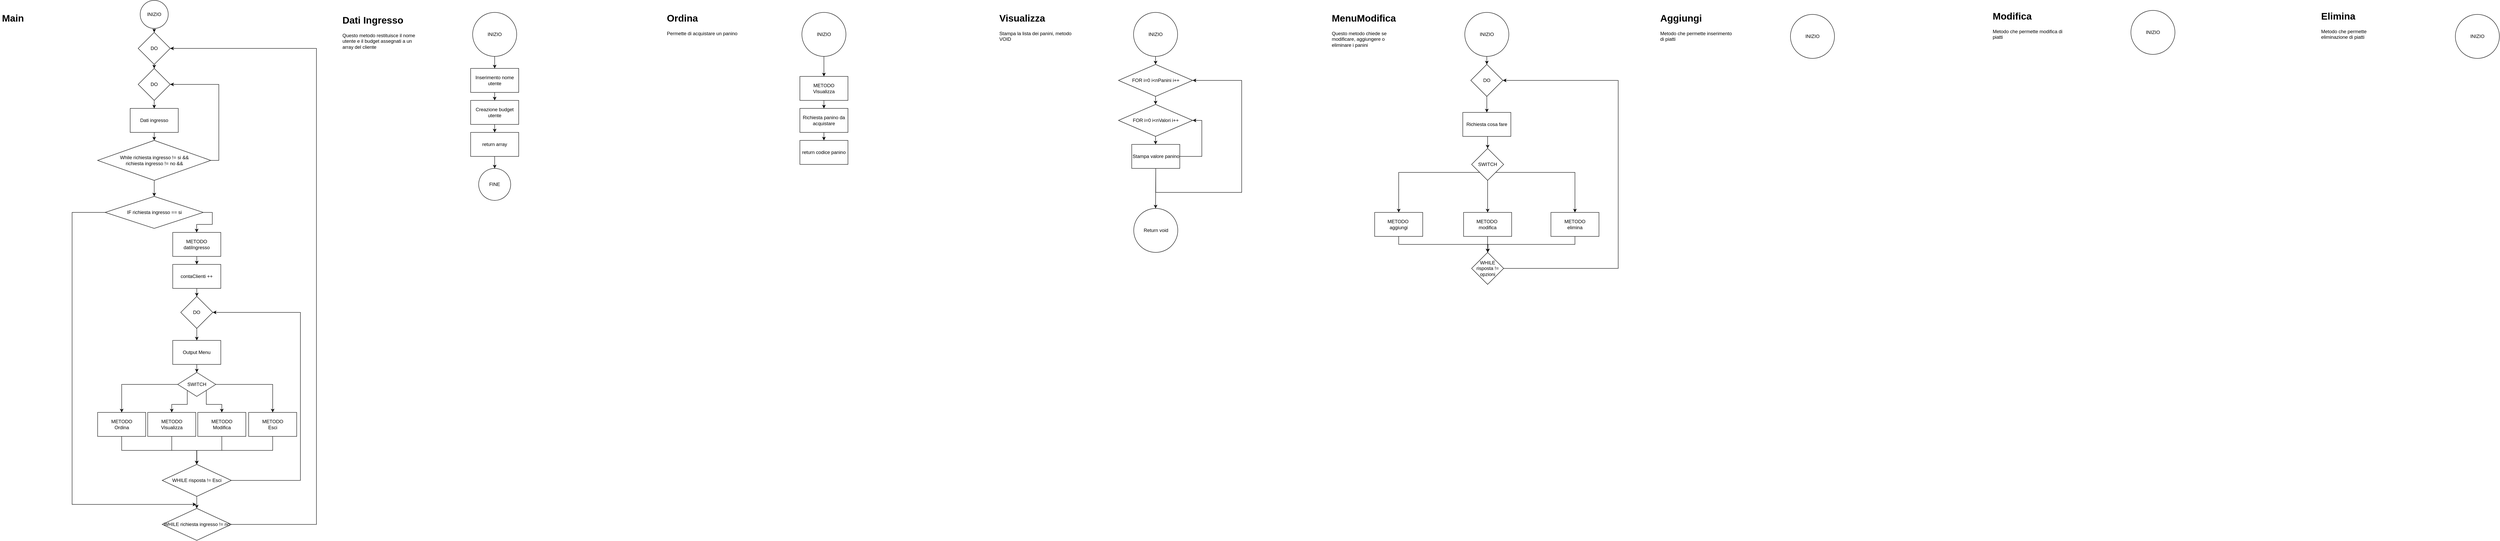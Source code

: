<mxfile version="20.8.22" type="github">
  <diagram name="Pagina-1" id="Z9nMC2QJXrqbn2bzxSSh">
    <mxGraphModel dx="1141" dy="1892" grid="1" gridSize="10" guides="1" tooltips="1" connect="1" arrows="1" fold="1" page="1" pageScale="1" pageWidth="827" pageHeight="1169" math="0" shadow="0">
      <root>
        <mxCell id="0" />
        <mxCell id="1" parent="0" />
        <mxCell id="PisBybdUnTNBp_6gU8Jg-70" value="" style="edgeStyle=orthogonalEdgeStyle;rounded=0;orthogonalLoop=1;jettySize=auto;html=1;" edge="1" parent="1" source="PisBybdUnTNBp_6gU8Jg-2" target="PisBybdUnTNBp_6gU8Jg-69">
          <mxGeometry relative="1" as="geometry" />
        </mxCell>
        <mxCell id="PisBybdUnTNBp_6gU8Jg-2" value="INIZIO" style="ellipse;whiteSpace=wrap;html=1;aspect=fixed;" vertex="1" parent="1">
          <mxGeometry x="360" y="-10" width="70" height="70" as="geometry" />
        </mxCell>
        <mxCell id="PisBybdUnTNBp_6gU8Jg-4" value="&lt;h1&gt;Main&lt;/h1&gt;&lt;p&gt;&lt;br&gt;&lt;/p&gt;" style="text;html=1;strokeColor=none;fillColor=none;spacing=5;spacingTop=-20;whiteSpace=wrap;overflow=hidden;rounded=0;" vertex="1" parent="1">
          <mxGeometry x="10" y="15" width="190" height="120" as="geometry" />
        </mxCell>
        <mxCell id="PisBybdUnTNBp_6gU8Jg-13" value="" style="edgeStyle=orthogonalEdgeStyle;rounded=0;orthogonalLoop=1;jettySize=auto;html=1;" edge="1" parent="1" source="PisBybdUnTNBp_6gU8Jg-5" target="PisBybdUnTNBp_6gU8Jg-12">
          <mxGeometry relative="1" as="geometry" />
        </mxCell>
        <mxCell id="PisBybdUnTNBp_6gU8Jg-5" value="DO" style="rhombus;whiteSpace=wrap;html=1;" vertex="1" parent="1">
          <mxGeometry x="355" y="160" width="80" height="80" as="geometry" />
        </mxCell>
        <mxCell id="PisBybdUnTNBp_6gU8Jg-15" style="edgeStyle=orthogonalEdgeStyle;rounded=0;orthogonalLoop=1;jettySize=auto;html=1;exitX=0.5;exitY=1;exitDx=0;exitDy=0;entryX=0.5;entryY=0;entryDx=0;entryDy=0;" edge="1" parent="1" source="PisBybdUnTNBp_6gU8Jg-12" target="PisBybdUnTNBp_6gU8Jg-14">
          <mxGeometry relative="1" as="geometry" />
        </mxCell>
        <mxCell id="PisBybdUnTNBp_6gU8Jg-12" value="Dati ingresso" style="whiteSpace=wrap;html=1;" vertex="1" parent="1">
          <mxGeometry x="335" y="260" width="120" height="60" as="geometry" />
        </mxCell>
        <mxCell id="PisBybdUnTNBp_6gU8Jg-20" value="" style="edgeStyle=orthogonalEdgeStyle;rounded=0;orthogonalLoop=1;jettySize=auto;html=1;" edge="1" parent="1" source="PisBybdUnTNBp_6gU8Jg-14" target="PisBybdUnTNBp_6gU8Jg-19">
          <mxGeometry relative="1" as="geometry" />
        </mxCell>
        <mxCell id="PisBybdUnTNBp_6gU8Jg-68" style="edgeStyle=orthogonalEdgeStyle;rounded=0;orthogonalLoop=1;jettySize=auto;html=1;exitX=1;exitY=0.5;exitDx=0;exitDy=0;entryX=1;entryY=0.5;entryDx=0;entryDy=0;" edge="1" parent="1" source="PisBybdUnTNBp_6gU8Jg-14" target="PisBybdUnTNBp_6gU8Jg-5">
          <mxGeometry relative="1" as="geometry" />
        </mxCell>
        <mxCell id="PisBybdUnTNBp_6gU8Jg-14" value="While richiesta ingresso != si &amp;amp;&amp;amp;&lt;br&gt;richiesta ingresso != no &amp;amp;&amp;amp;" style="rhombus;whiteSpace=wrap;html=1;" vertex="1" parent="1">
          <mxGeometry x="253.75" y="340" width="282.5" height="100" as="geometry" />
        </mxCell>
        <mxCell id="PisBybdUnTNBp_6gU8Jg-29" value="" style="edgeStyle=orthogonalEdgeStyle;rounded=0;orthogonalLoop=1;jettySize=auto;html=1;" edge="1" parent="1" target="PisBybdUnTNBp_6gU8Jg-28">
          <mxGeometry relative="1" as="geometry">
            <mxPoint x="441.25" y="520" as="sourcePoint" />
            <Array as="points">
              <mxPoint x="540" y="520" />
              <mxPoint x="540" y="550" />
              <mxPoint x="501" y="550" />
            </Array>
          </mxGeometry>
        </mxCell>
        <mxCell id="PisBybdUnTNBp_6gU8Jg-75" style="edgeStyle=orthogonalEdgeStyle;rounded=0;orthogonalLoop=1;jettySize=auto;html=1;exitX=0;exitY=0.5;exitDx=0;exitDy=0;" edge="1" parent="1" source="PisBybdUnTNBp_6gU8Jg-19">
          <mxGeometry relative="1" as="geometry">
            <mxPoint x="500" y="1250" as="targetPoint" />
            <Array as="points">
              <mxPoint x="190" y="520" />
              <mxPoint x="190" y="1250" />
            </Array>
          </mxGeometry>
        </mxCell>
        <mxCell id="PisBybdUnTNBp_6gU8Jg-19" value="IF richiesta ingresso == si" style="rhombus;whiteSpace=wrap;html=1;" vertex="1" parent="1">
          <mxGeometry x="272.5" y="480" width="245" height="80" as="geometry" />
        </mxCell>
        <mxCell id="PisBybdUnTNBp_6gU8Jg-25" value="" style="edgeStyle=orthogonalEdgeStyle;rounded=0;orthogonalLoop=1;jettySize=auto;html=1;" edge="1" parent="1" source="PisBybdUnTNBp_6gU8Jg-22" target="PisBybdUnTNBp_6gU8Jg-24">
          <mxGeometry relative="1" as="geometry" />
        </mxCell>
        <mxCell id="PisBybdUnTNBp_6gU8Jg-22" value="Inserimento nome utente" style="whiteSpace=wrap;html=1;" vertex="1" parent="1">
          <mxGeometry x="1185" y="160" width="120" height="60" as="geometry" />
        </mxCell>
        <mxCell id="PisBybdUnTNBp_6gU8Jg-37" value="" style="edgeStyle=orthogonalEdgeStyle;rounded=0;orthogonalLoop=1;jettySize=auto;html=1;" edge="1" parent="1" source="PisBybdUnTNBp_6gU8Jg-24" target="PisBybdUnTNBp_6gU8Jg-36">
          <mxGeometry relative="1" as="geometry" />
        </mxCell>
        <mxCell id="PisBybdUnTNBp_6gU8Jg-24" value="Creazione budget utente" style="whiteSpace=wrap;html=1;" vertex="1" parent="1">
          <mxGeometry x="1185" y="240" width="120" height="60" as="geometry" />
        </mxCell>
        <mxCell id="PisBybdUnTNBp_6gU8Jg-31" value="" style="edgeStyle=orthogonalEdgeStyle;rounded=0;orthogonalLoop=1;jettySize=auto;html=1;" edge="1" parent="1" source="PisBybdUnTNBp_6gU8Jg-28" target="PisBybdUnTNBp_6gU8Jg-30">
          <mxGeometry relative="1" as="geometry" />
        </mxCell>
        <mxCell id="PisBybdUnTNBp_6gU8Jg-28" value="METODO datiIngresso" style="whiteSpace=wrap;html=1;" vertex="1" parent="1">
          <mxGeometry x="441.25" y="570" width="120" height="60" as="geometry" />
        </mxCell>
        <mxCell id="PisBybdUnTNBp_6gU8Jg-43" value="" style="edgeStyle=orthogonalEdgeStyle;rounded=0;orthogonalLoop=1;jettySize=auto;html=1;" edge="1" parent="1" source="PisBybdUnTNBp_6gU8Jg-30" target="PisBybdUnTNBp_6gU8Jg-42">
          <mxGeometry relative="1" as="geometry" />
        </mxCell>
        <mxCell id="PisBybdUnTNBp_6gU8Jg-30" value="contaClienti ++" style="whiteSpace=wrap;html=1;" vertex="1" parent="1">
          <mxGeometry x="441.25" y="650" width="120" height="60" as="geometry" />
        </mxCell>
        <mxCell id="PisBybdUnTNBp_6gU8Jg-35" style="edgeStyle=orthogonalEdgeStyle;rounded=0;orthogonalLoop=1;jettySize=auto;html=1;exitX=0.5;exitY=1;exitDx=0;exitDy=0;entryX=0.5;entryY=0;entryDx=0;entryDy=0;" edge="1" parent="1" source="PisBybdUnTNBp_6gU8Jg-32" target="PisBybdUnTNBp_6gU8Jg-22">
          <mxGeometry relative="1" as="geometry" />
        </mxCell>
        <mxCell id="PisBybdUnTNBp_6gU8Jg-32" value="INIZIO" style="ellipse;whiteSpace=wrap;html=1;aspect=fixed;" vertex="1" parent="1">
          <mxGeometry x="1190" y="20" width="110" height="110" as="geometry" />
        </mxCell>
        <mxCell id="PisBybdUnTNBp_6gU8Jg-34" value="&lt;h1&gt;Dati Ingresso&lt;/h1&gt;&lt;p&gt;Questo metodo restituisce il nome utente e il budget assegnati a un array del cliente&lt;/p&gt;" style="text;html=1;strokeColor=none;fillColor=none;spacing=5;spacingTop=-20;whiteSpace=wrap;overflow=hidden;rounded=0;" vertex="1" parent="1">
          <mxGeometry x="860" y="20" width="190" height="100" as="geometry" />
        </mxCell>
        <mxCell id="PisBybdUnTNBp_6gU8Jg-39" value="" style="edgeStyle=orthogonalEdgeStyle;rounded=0;orthogonalLoop=1;jettySize=auto;html=1;" edge="1" parent="1" source="PisBybdUnTNBp_6gU8Jg-36" target="PisBybdUnTNBp_6gU8Jg-38">
          <mxGeometry relative="1" as="geometry" />
        </mxCell>
        <mxCell id="PisBybdUnTNBp_6gU8Jg-36" value="return array" style="whiteSpace=wrap;html=1;" vertex="1" parent="1">
          <mxGeometry x="1185" y="320" width="120" height="60" as="geometry" />
        </mxCell>
        <mxCell id="PisBybdUnTNBp_6gU8Jg-38" value="FINE" style="ellipse;whiteSpace=wrap;html=1;" vertex="1" parent="1">
          <mxGeometry x="1205" y="410" width="80" height="80" as="geometry" />
        </mxCell>
        <mxCell id="PisBybdUnTNBp_6gU8Jg-45" value="" style="edgeStyle=orthogonalEdgeStyle;rounded=0;orthogonalLoop=1;jettySize=auto;html=1;" edge="1" parent="1" source="PisBybdUnTNBp_6gU8Jg-42" target="PisBybdUnTNBp_6gU8Jg-44">
          <mxGeometry relative="1" as="geometry" />
        </mxCell>
        <mxCell id="PisBybdUnTNBp_6gU8Jg-42" value="DO" style="rhombus;whiteSpace=wrap;html=1;" vertex="1" parent="1">
          <mxGeometry x="461.25" y="730" width="80" height="80" as="geometry" />
        </mxCell>
        <mxCell id="PisBybdUnTNBp_6gU8Jg-47" value="" style="edgeStyle=orthogonalEdgeStyle;rounded=0;orthogonalLoop=1;jettySize=auto;html=1;" edge="1" parent="1" source="PisBybdUnTNBp_6gU8Jg-44" target="PisBybdUnTNBp_6gU8Jg-46">
          <mxGeometry relative="1" as="geometry" />
        </mxCell>
        <mxCell id="PisBybdUnTNBp_6gU8Jg-44" value="Output Menu" style="whiteSpace=wrap;html=1;" vertex="1" parent="1">
          <mxGeometry x="441.25" y="840" width="120" height="60" as="geometry" />
        </mxCell>
        <mxCell id="PisBybdUnTNBp_6gU8Jg-49" value="" style="edgeStyle=orthogonalEdgeStyle;rounded=0;orthogonalLoop=1;jettySize=auto;html=1;" edge="1" parent="1" source="PisBybdUnTNBp_6gU8Jg-46" target="PisBybdUnTNBp_6gU8Jg-48">
          <mxGeometry relative="1" as="geometry" />
        </mxCell>
        <mxCell id="PisBybdUnTNBp_6gU8Jg-55" style="edgeStyle=orthogonalEdgeStyle;rounded=0;orthogonalLoop=1;jettySize=auto;html=1;exitX=0;exitY=1;exitDx=0;exitDy=0;entryX=0.5;entryY=0;entryDx=0;entryDy=0;" edge="1" parent="1" source="PisBybdUnTNBp_6gU8Jg-46" target="PisBybdUnTNBp_6gU8Jg-50">
          <mxGeometry relative="1" as="geometry" />
        </mxCell>
        <mxCell id="PisBybdUnTNBp_6gU8Jg-57" style="edgeStyle=orthogonalEdgeStyle;rounded=0;orthogonalLoop=1;jettySize=auto;html=1;exitX=1;exitY=1;exitDx=0;exitDy=0;entryX=0.5;entryY=0;entryDx=0;entryDy=0;" edge="1" parent="1" source="PisBybdUnTNBp_6gU8Jg-46" target="PisBybdUnTNBp_6gU8Jg-52">
          <mxGeometry relative="1" as="geometry" />
        </mxCell>
        <mxCell id="PisBybdUnTNBp_6gU8Jg-58" style="edgeStyle=orthogonalEdgeStyle;rounded=0;orthogonalLoop=1;jettySize=auto;html=1;exitX=1;exitY=0.5;exitDx=0;exitDy=0;entryX=0.5;entryY=0;entryDx=0;entryDy=0;" edge="1" parent="1" source="PisBybdUnTNBp_6gU8Jg-46" target="PisBybdUnTNBp_6gU8Jg-56">
          <mxGeometry relative="1" as="geometry" />
        </mxCell>
        <mxCell id="PisBybdUnTNBp_6gU8Jg-46" value="SWITCH" style="rhombus;whiteSpace=wrap;html=1;" vertex="1" parent="1">
          <mxGeometry x="453.75" y="920" width="95" height="60" as="geometry" />
        </mxCell>
        <mxCell id="PisBybdUnTNBp_6gU8Jg-65" style="edgeStyle=orthogonalEdgeStyle;rounded=0;orthogonalLoop=1;jettySize=auto;html=1;exitX=0.5;exitY=1;exitDx=0;exitDy=0;entryX=0.5;entryY=0;entryDx=0;entryDy=0;" edge="1" parent="1" source="PisBybdUnTNBp_6gU8Jg-48" target="PisBybdUnTNBp_6gU8Jg-60">
          <mxGeometry relative="1" as="geometry" />
        </mxCell>
        <mxCell id="PisBybdUnTNBp_6gU8Jg-48" value="METODO&lt;br&gt;Ordina" style="whiteSpace=wrap;html=1;" vertex="1" parent="1">
          <mxGeometry x="253.75" y="1020" width="120" height="60" as="geometry" />
        </mxCell>
        <mxCell id="PisBybdUnTNBp_6gU8Jg-61" value="" style="edgeStyle=orthogonalEdgeStyle;rounded=0;orthogonalLoop=1;jettySize=auto;html=1;" edge="1" parent="1" source="PisBybdUnTNBp_6gU8Jg-50" target="PisBybdUnTNBp_6gU8Jg-60">
          <mxGeometry relative="1" as="geometry" />
        </mxCell>
        <mxCell id="PisBybdUnTNBp_6gU8Jg-50" value="METODO&lt;br&gt;Visualizza" style="whiteSpace=wrap;html=1;" vertex="1" parent="1">
          <mxGeometry x="378.75" y="1020" width="120" height="60" as="geometry" />
        </mxCell>
        <mxCell id="PisBybdUnTNBp_6gU8Jg-63" style="edgeStyle=orthogonalEdgeStyle;rounded=0;orthogonalLoop=1;jettySize=auto;html=1;exitX=0.5;exitY=1;exitDx=0;exitDy=0;entryX=0.5;entryY=0;entryDx=0;entryDy=0;" edge="1" parent="1" source="PisBybdUnTNBp_6gU8Jg-52" target="PisBybdUnTNBp_6gU8Jg-60">
          <mxGeometry relative="1" as="geometry" />
        </mxCell>
        <mxCell id="PisBybdUnTNBp_6gU8Jg-52" value="METODO&lt;br&gt;Modifica" style="whiteSpace=wrap;html=1;" vertex="1" parent="1">
          <mxGeometry x="503.75" y="1020" width="120" height="60" as="geometry" />
        </mxCell>
        <mxCell id="PisBybdUnTNBp_6gU8Jg-64" style="edgeStyle=orthogonalEdgeStyle;rounded=0;orthogonalLoop=1;jettySize=auto;html=1;exitX=0.5;exitY=1;exitDx=0;exitDy=0;entryX=0.5;entryY=0;entryDx=0;entryDy=0;" edge="1" parent="1" source="PisBybdUnTNBp_6gU8Jg-56" target="PisBybdUnTNBp_6gU8Jg-60">
          <mxGeometry relative="1" as="geometry" />
        </mxCell>
        <mxCell id="PisBybdUnTNBp_6gU8Jg-56" value="METODO&lt;br&gt;Esci" style="whiteSpace=wrap;html=1;" vertex="1" parent="1">
          <mxGeometry x="630.75" y="1020" width="120" height="60" as="geometry" />
        </mxCell>
        <mxCell id="PisBybdUnTNBp_6gU8Jg-62" style="edgeStyle=orthogonalEdgeStyle;rounded=0;orthogonalLoop=1;jettySize=auto;html=1;exitX=1;exitY=0.5;exitDx=0;exitDy=0;entryX=1;entryY=0.5;entryDx=0;entryDy=0;" edge="1" parent="1" source="PisBybdUnTNBp_6gU8Jg-60" target="PisBybdUnTNBp_6gU8Jg-42">
          <mxGeometry relative="1" as="geometry">
            <Array as="points">
              <mxPoint x="760" y="1190" />
              <mxPoint x="760" y="770" />
            </Array>
          </mxGeometry>
        </mxCell>
        <mxCell id="PisBybdUnTNBp_6gU8Jg-73" style="edgeStyle=orthogonalEdgeStyle;rounded=0;orthogonalLoop=1;jettySize=auto;html=1;exitX=0.5;exitY=1;exitDx=0;exitDy=0;entryX=0.5;entryY=0;entryDx=0;entryDy=0;" edge="1" parent="1" source="PisBybdUnTNBp_6gU8Jg-60" target="PisBybdUnTNBp_6gU8Jg-72">
          <mxGeometry relative="1" as="geometry" />
        </mxCell>
        <mxCell id="PisBybdUnTNBp_6gU8Jg-60" value="WHILE risposta != Esci" style="rhombus;whiteSpace=wrap;html=1;" vertex="1" parent="1">
          <mxGeometry x="415" y="1150" width="172.5" height="80" as="geometry" />
        </mxCell>
        <mxCell id="PisBybdUnTNBp_6gU8Jg-71" style="edgeStyle=orthogonalEdgeStyle;rounded=0;orthogonalLoop=1;jettySize=auto;html=1;exitX=0.5;exitY=1;exitDx=0;exitDy=0;entryX=0.5;entryY=0;entryDx=0;entryDy=0;" edge="1" parent="1" source="PisBybdUnTNBp_6gU8Jg-69" target="PisBybdUnTNBp_6gU8Jg-5">
          <mxGeometry relative="1" as="geometry" />
        </mxCell>
        <mxCell id="PisBybdUnTNBp_6gU8Jg-69" value="DO" style="rhombus;whiteSpace=wrap;html=1;" vertex="1" parent="1">
          <mxGeometry x="355" y="70" width="80" height="80" as="geometry" />
        </mxCell>
        <mxCell id="PisBybdUnTNBp_6gU8Jg-74" style="edgeStyle=orthogonalEdgeStyle;rounded=0;orthogonalLoop=1;jettySize=auto;html=1;exitX=1;exitY=0.5;exitDx=0;exitDy=0;entryX=1;entryY=0.5;entryDx=0;entryDy=0;" edge="1" parent="1" source="PisBybdUnTNBp_6gU8Jg-72" target="PisBybdUnTNBp_6gU8Jg-69">
          <mxGeometry relative="1" as="geometry">
            <Array as="points">
              <mxPoint x="800" y="1300" />
              <mxPoint x="800" y="110" />
            </Array>
          </mxGeometry>
        </mxCell>
        <mxCell id="PisBybdUnTNBp_6gU8Jg-72" value="WHILE richiesta ingresso != no" style="rhombus;whiteSpace=wrap;html=1;" vertex="1" parent="1">
          <mxGeometry x="415" y="1260" width="172.5" height="80" as="geometry" />
        </mxCell>
        <mxCell id="PisBybdUnTNBp_6gU8Jg-76" value="&lt;h1&gt;Ordina&lt;/h1&gt;&lt;p&gt;Permette di acquistare un panino&lt;/p&gt;" style="text;html=1;strokeColor=none;fillColor=none;spacing=5;spacingTop=-20;whiteSpace=wrap;overflow=hidden;rounded=0;" vertex="1" parent="1">
          <mxGeometry x="1670" y="15" width="190" height="120" as="geometry" />
        </mxCell>
        <mxCell id="PisBybdUnTNBp_6gU8Jg-78" style="edgeStyle=orthogonalEdgeStyle;rounded=0;orthogonalLoop=1;jettySize=auto;html=1;exitX=0.5;exitY=1;exitDx=0;exitDy=0;entryX=0.5;entryY=0;entryDx=0;entryDy=0;" edge="1" parent="1" source="PisBybdUnTNBp_6gU8Jg-77" target="PisBybdUnTNBp_6gU8Jg-79">
          <mxGeometry relative="1" as="geometry">
            <mxPoint x="2066.882" y="220" as="targetPoint" />
          </mxGeometry>
        </mxCell>
        <mxCell id="PisBybdUnTNBp_6gU8Jg-77" value="INIZIO" style="ellipse;whiteSpace=wrap;html=1;aspect=fixed;" vertex="1" parent="1">
          <mxGeometry x="2012" y="20" width="110" height="110" as="geometry" />
        </mxCell>
        <mxCell id="PisBybdUnTNBp_6gU8Jg-82" value="" style="edgeStyle=orthogonalEdgeStyle;rounded=0;orthogonalLoop=1;jettySize=auto;html=1;" edge="1" parent="1" source="PisBybdUnTNBp_6gU8Jg-79" target="PisBybdUnTNBp_6gU8Jg-81">
          <mxGeometry relative="1" as="geometry" />
        </mxCell>
        <mxCell id="PisBybdUnTNBp_6gU8Jg-79" value="METODO&lt;br&gt;Visualizza" style="rounded=0;whiteSpace=wrap;html=1;" vertex="1" parent="1">
          <mxGeometry x="2007" y="180" width="120" height="60" as="geometry" />
        </mxCell>
        <mxCell id="PisBybdUnTNBp_6gU8Jg-84" value="" style="edgeStyle=orthogonalEdgeStyle;rounded=0;orthogonalLoop=1;jettySize=auto;html=1;" edge="1" parent="1" source="PisBybdUnTNBp_6gU8Jg-81" target="PisBybdUnTNBp_6gU8Jg-83">
          <mxGeometry relative="1" as="geometry" />
        </mxCell>
        <mxCell id="PisBybdUnTNBp_6gU8Jg-81" value="Richiesta panino da acquistare" style="whiteSpace=wrap;html=1;rounded=0;" vertex="1" parent="1">
          <mxGeometry x="2007" y="260" width="120" height="60" as="geometry" />
        </mxCell>
        <mxCell id="PisBybdUnTNBp_6gU8Jg-83" value="return codice panino" style="whiteSpace=wrap;html=1;rounded=0;" vertex="1" parent="1">
          <mxGeometry x="2007" y="340" width="120" height="60" as="geometry" />
        </mxCell>
        <mxCell id="PisBybdUnTNBp_6gU8Jg-85" value="&lt;h1&gt;Visualizza&lt;/h1&gt;&lt;p&gt;Stampa la lista dei panini, metodo VOID&lt;/p&gt;" style="text;html=1;strokeColor=none;fillColor=none;spacing=5;spacingTop=-20;whiteSpace=wrap;overflow=hidden;rounded=0;" vertex="1" parent="1">
          <mxGeometry x="2500" y="15" width="190" height="120" as="geometry" />
        </mxCell>
        <mxCell id="PisBybdUnTNBp_6gU8Jg-96" style="edgeStyle=orthogonalEdgeStyle;rounded=0;orthogonalLoop=1;jettySize=auto;html=1;exitX=0.5;exitY=1;exitDx=0;exitDy=0;entryX=0.5;entryY=0;entryDx=0;entryDy=0;" edge="1" parent="1" source="PisBybdUnTNBp_6gU8Jg-86" target="PisBybdUnTNBp_6gU8Jg-95">
          <mxGeometry relative="1" as="geometry" />
        </mxCell>
        <mxCell id="PisBybdUnTNBp_6gU8Jg-86" value="INIZIO" style="ellipse;whiteSpace=wrap;html=1;aspect=fixed;" vertex="1" parent="1">
          <mxGeometry x="2840" y="20" width="110" height="110" as="geometry" />
        </mxCell>
        <mxCell id="PisBybdUnTNBp_6gU8Jg-93" value="" style="edgeStyle=orthogonalEdgeStyle;rounded=0;orthogonalLoop=1;jettySize=auto;html=1;" edge="1" parent="1" source="PisBybdUnTNBp_6gU8Jg-90" target="PisBybdUnTNBp_6gU8Jg-92">
          <mxGeometry relative="1" as="geometry" />
        </mxCell>
        <mxCell id="PisBybdUnTNBp_6gU8Jg-90" value="FOR i=0 i&amp;lt;nValori i++" style="rhombus;whiteSpace=wrap;html=1;" vertex="1" parent="1">
          <mxGeometry x="2802.5" y="250" width="185" height="80" as="geometry" />
        </mxCell>
        <mxCell id="PisBybdUnTNBp_6gU8Jg-94" style="edgeStyle=orthogonalEdgeStyle;rounded=0;orthogonalLoop=1;jettySize=auto;html=1;exitX=1;exitY=0.5;exitDx=0;exitDy=0;entryX=1;entryY=0.5;entryDx=0;entryDy=0;" edge="1" parent="1" source="PisBybdUnTNBp_6gU8Jg-92" target="PisBybdUnTNBp_6gU8Jg-90">
          <mxGeometry relative="1" as="geometry">
            <Array as="points">
              <mxPoint x="3010.5" y="380" />
              <mxPoint x="3010.5" y="290" />
            </Array>
          </mxGeometry>
        </mxCell>
        <mxCell id="PisBybdUnTNBp_6gU8Jg-98" style="edgeStyle=orthogonalEdgeStyle;rounded=0;orthogonalLoop=1;jettySize=auto;html=1;exitX=0.5;exitY=1;exitDx=0;exitDy=0;entryX=1;entryY=0.5;entryDx=0;entryDy=0;" edge="1" parent="1" source="PisBybdUnTNBp_6gU8Jg-92" target="PisBybdUnTNBp_6gU8Jg-95">
          <mxGeometry relative="1" as="geometry">
            <Array as="points">
              <mxPoint x="2896" y="470" />
              <mxPoint x="3110" y="470" />
              <mxPoint x="3110" y="190" />
            </Array>
          </mxGeometry>
        </mxCell>
        <mxCell id="PisBybdUnTNBp_6gU8Jg-99" style="edgeStyle=orthogonalEdgeStyle;rounded=0;orthogonalLoop=1;jettySize=auto;html=1;exitX=0.5;exitY=1;exitDx=0;exitDy=0;" edge="1" parent="1" source="PisBybdUnTNBp_6gU8Jg-92">
          <mxGeometry relative="1" as="geometry">
            <mxPoint x="2895" y="510" as="targetPoint" />
          </mxGeometry>
        </mxCell>
        <mxCell id="PisBybdUnTNBp_6gU8Jg-92" value="Stampa valore panino" style="whiteSpace=wrap;html=1;" vertex="1" parent="1">
          <mxGeometry x="2835.5" y="350" width="120" height="60" as="geometry" />
        </mxCell>
        <mxCell id="PisBybdUnTNBp_6gU8Jg-97" style="edgeStyle=orthogonalEdgeStyle;rounded=0;orthogonalLoop=1;jettySize=auto;html=1;exitX=0.5;exitY=1;exitDx=0;exitDy=0;entryX=0.5;entryY=0;entryDx=0;entryDy=0;" edge="1" parent="1" source="PisBybdUnTNBp_6gU8Jg-95" target="PisBybdUnTNBp_6gU8Jg-90">
          <mxGeometry relative="1" as="geometry" />
        </mxCell>
        <mxCell id="PisBybdUnTNBp_6gU8Jg-95" value="FOR i=0 i&amp;lt;nPanini i++" style="rhombus;whiteSpace=wrap;html=1;" vertex="1" parent="1">
          <mxGeometry x="2802.5" y="150" width="185" height="80" as="geometry" />
        </mxCell>
        <mxCell id="PisBybdUnTNBp_6gU8Jg-100" value="Return void" style="ellipse;whiteSpace=wrap;html=1;aspect=fixed;" vertex="1" parent="1">
          <mxGeometry x="2840.5" y="510" width="110" height="110" as="geometry" />
        </mxCell>
        <mxCell id="PisBybdUnTNBp_6gU8Jg-102" value="&lt;h1&gt;MenuModifica&lt;/h1&gt;&lt;p&gt;Questo metodo chiede se modificare, aggiungere o eliminare i panini&lt;/p&gt;" style="text;html=1;strokeColor=none;fillColor=none;spacing=5;spacingTop=-20;whiteSpace=wrap;overflow=hidden;rounded=0;" vertex="1" parent="1">
          <mxGeometry x="3330" y="15" width="190" height="120" as="geometry" />
        </mxCell>
        <mxCell id="PisBybdUnTNBp_6gU8Jg-116" style="edgeStyle=orthogonalEdgeStyle;rounded=0;orthogonalLoop=1;jettySize=auto;html=1;exitX=0.5;exitY=1;exitDx=0;exitDy=0;" edge="1" parent="1" source="PisBybdUnTNBp_6gU8Jg-103" target="PisBybdUnTNBp_6gU8Jg-115">
          <mxGeometry relative="1" as="geometry" />
        </mxCell>
        <mxCell id="PisBybdUnTNBp_6gU8Jg-103" value="INIZIO" style="ellipse;whiteSpace=wrap;html=1;aspect=fixed;" vertex="1" parent="1">
          <mxGeometry x="3667" y="20" width="110" height="110" as="geometry" />
        </mxCell>
        <mxCell id="PisBybdUnTNBp_6gU8Jg-107" style="edgeStyle=orthogonalEdgeStyle;rounded=0;orthogonalLoop=1;jettySize=auto;html=1;exitX=0.5;exitY=1;exitDx=0;exitDy=0;entryX=0.5;entryY=0;entryDx=0;entryDy=0;" edge="1" parent="1" source="PisBybdUnTNBp_6gU8Jg-104" target="PisBybdUnTNBp_6gU8Jg-106">
          <mxGeometry relative="1" as="geometry" />
        </mxCell>
        <mxCell id="PisBybdUnTNBp_6gU8Jg-104" value="Richiesta cosa fare" style="rounded=0;whiteSpace=wrap;html=1;" vertex="1" parent="1">
          <mxGeometry x="3662" y="270" width="120" height="60" as="geometry" />
        </mxCell>
        <mxCell id="PisBybdUnTNBp_6gU8Jg-112" style="edgeStyle=orthogonalEdgeStyle;rounded=0;orthogonalLoop=1;jettySize=auto;html=1;exitX=0;exitY=1;exitDx=0;exitDy=0;" edge="1" parent="1" source="PisBybdUnTNBp_6gU8Jg-106" target="PisBybdUnTNBp_6gU8Jg-108">
          <mxGeometry relative="1" as="geometry" />
        </mxCell>
        <mxCell id="PisBybdUnTNBp_6gU8Jg-113" style="edgeStyle=orthogonalEdgeStyle;rounded=0;orthogonalLoop=1;jettySize=auto;html=1;exitX=1;exitY=1;exitDx=0;exitDy=0;entryX=0.5;entryY=0;entryDx=0;entryDy=0;" edge="1" parent="1" source="PisBybdUnTNBp_6gU8Jg-106" target="PisBybdUnTNBp_6gU8Jg-110">
          <mxGeometry relative="1" as="geometry" />
        </mxCell>
        <mxCell id="PisBybdUnTNBp_6gU8Jg-114" style="edgeStyle=orthogonalEdgeStyle;rounded=0;orthogonalLoop=1;jettySize=auto;html=1;exitX=0.5;exitY=1;exitDx=0;exitDy=0;entryX=0.5;entryY=0;entryDx=0;entryDy=0;" edge="1" parent="1" source="PisBybdUnTNBp_6gU8Jg-106" target="PisBybdUnTNBp_6gU8Jg-109">
          <mxGeometry relative="1" as="geometry" />
        </mxCell>
        <mxCell id="PisBybdUnTNBp_6gU8Jg-106" value="SWITCH" style="rhombus;whiteSpace=wrap;html=1;" vertex="1" parent="1">
          <mxGeometry x="3684" y="360" width="80" height="80" as="geometry" />
        </mxCell>
        <mxCell id="PisBybdUnTNBp_6gU8Jg-125" style="edgeStyle=orthogonalEdgeStyle;rounded=0;orthogonalLoop=1;jettySize=auto;html=1;exitX=0.5;exitY=1;exitDx=0;exitDy=0;entryX=0.5;entryY=0;entryDx=0;entryDy=0;" edge="1" parent="1" source="PisBybdUnTNBp_6gU8Jg-108" target="PisBybdUnTNBp_6gU8Jg-119">
          <mxGeometry relative="1" as="geometry" />
        </mxCell>
        <mxCell id="PisBybdUnTNBp_6gU8Jg-108" value="METODO&amp;nbsp;&lt;br&gt;aggiungi" style="rounded=0;whiteSpace=wrap;html=1;" vertex="1" parent="1">
          <mxGeometry x="3442" y="520" width="120" height="60" as="geometry" />
        </mxCell>
        <mxCell id="PisBybdUnTNBp_6gU8Jg-124" style="edgeStyle=orthogonalEdgeStyle;rounded=0;orthogonalLoop=1;jettySize=auto;html=1;exitX=0.5;exitY=1;exitDx=0;exitDy=0;" edge="1" parent="1" source="PisBybdUnTNBp_6gU8Jg-109">
          <mxGeometry relative="1" as="geometry">
            <mxPoint x="3724.526" y="620" as="targetPoint" />
          </mxGeometry>
        </mxCell>
        <mxCell id="PisBybdUnTNBp_6gU8Jg-109" value="METODO&amp;nbsp;&lt;br&gt;modifica" style="rounded=0;whiteSpace=wrap;html=1;" vertex="1" parent="1">
          <mxGeometry x="3664" y="520" width="120" height="60" as="geometry" />
        </mxCell>
        <mxCell id="PisBybdUnTNBp_6gU8Jg-123" style="edgeStyle=orthogonalEdgeStyle;rounded=0;orthogonalLoop=1;jettySize=auto;html=1;exitX=0.5;exitY=1;exitDx=0;exitDy=0;entryX=0.5;entryY=0;entryDx=0;entryDy=0;" edge="1" parent="1" source="PisBybdUnTNBp_6gU8Jg-110" target="PisBybdUnTNBp_6gU8Jg-119">
          <mxGeometry relative="1" as="geometry" />
        </mxCell>
        <mxCell id="PisBybdUnTNBp_6gU8Jg-110" value="METODO&lt;br&gt;elimina" style="rounded=0;whiteSpace=wrap;html=1;" vertex="1" parent="1">
          <mxGeometry x="3882" y="520" width="120" height="60" as="geometry" />
        </mxCell>
        <mxCell id="PisBybdUnTNBp_6gU8Jg-118" style="edgeStyle=orthogonalEdgeStyle;rounded=0;orthogonalLoop=1;jettySize=auto;html=1;exitX=0.5;exitY=1;exitDx=0;exitDy=0;" edge="1" parent="1" source="PisBybdUnTNBp_6gU8Jg-115" target="PisBybdUnTNBp_6gU8Jg-104">
          <mxGeometry relative="1" as="geometry" />
        </mxCell>
        <mxCell id="PisBybdUnTNBp_6gU8Jg-115" value="DO" style="rhombus;whiteSpace=wrap;html=1;" vertex="1" parent="1">
          <mxGeometry x="3682" y="150" width="80" height="80" as="geometry" />
        </mxCell>
        <mxCell id="PisBybdUnTNBp_6gU8Jg-126" style="edgeStyle=orthogonalEdgeStyle;rounded=0;orthogonalLoop=1;jettySize=auto;html=1;exitX=1;exitY=0.5;exitDx=0;exitDy=0;entryX=1;entryY=0.5;entryDx=0;entryDy=0;" edge="1" parent="1" source="PisBybdUnTNBp_6gU8Jg-119" target="PisBybdUnTNBp_6gU8Jg-115">
          <mxGeometry relative="1" as="geometry">
            <Array as="points">
              <mxPoint x="4050" y="660" />
              <mxPoint x="4050" y="190" />
            </Array>
          </mxGeometry>
        </mxCell>
        <mxCell id="PisBybdUnTNBp_6gU8Jg-119" value="WHILE risposta != opzioni" style="rhombus;whiteSpace=wrap;html=1;" vertex="1" parent="1">
          <mxGeometry x="3684" y="620" width="80" height="80" as="geometry" />
        </mxCell>
        <mxCell id="PisBybdUnTNBp_6gU8Jg-128" value="&lt;h1&gt;Aggiungi&lt;/h1&gt;&lt;p&gt;Metodo che permette inserimento di piatti&lt;/p&gt;" style="text;html=1;strokeColor=none;fillColor=none;spacing=5;spacingTop=-20;whiteSpace=wrap;overflow=hidden;rounded=0;" vertex="1" parent="1">
          <mxGeometry x="4150" y="15" width="190" height="120" as="geometry" />
        </mxCell>
        <mxCell id="PisBybdUnTNBp_6gU8Jg-129" value="&lt;h1&gt;Modifica&lt;/h1&gt;&lt;p&gt;Metodo che permette modifica di piatti&lt;/p&gt;" style="text;html=1;strokeColor=none;fillColor=none;spacing=5;spacingTop=-20;whiteSpace=wrap;overflow=hidden;rounded=0;" vertex="1" parent="1">
          <mxGeometry x="4980" y="10" width="190" height="120" as="geometry" />
        </mxCell>
        <mxCell id="PisBybdUnTNBp_6gU8Jg-130" value="&lt;h1&gt;Elimina&lt;/h1&gt;&lt;p&gt;Metodo che permette eliminazione di piatti&lt;/p&gt;" style="text;html=1;strokeColor=none;fillColor=none;spacing=5;spacingTop=-20;whiteSpace=wrap;overflow=hidden;rounded=0;" vertex="1" parent="1">
          <mxGeometry x="5800" y="10" width="190" height="120" as="geometry" />
        </mxCell>
        <mxCell id="PisBybdUnTNBp_6gU8Jg-131" value="INIZIO" style="ellipse;whiteSpace=wrap;html=1;aspect=fixed;" vertex="1" parent="1">
          <mxGeometry x="4480" y="25" width="110" height="110" as="geometry" />
        </mxCell>
        <mxCell id="PisBybdUnTNBp_6gU8Jg-132" value="INIZIO" style="ellipse;whiteSpace=wrap;html=1;aspect=fixed;" vertex="1" parent="1">
          <mxGeometry x="5330" y="15" width="110" height="110" as="geometry" />
        </mxCell>
        <mxCell id="PisBybdUnTNBp_6gU8Jg-133" value="INIZIO" style="ellipse;whiteSpace=wrap;html=1;aspect=fixed;" vertex="1" parent="1">
          <mxGeometry x="6140" y="25" width="110" height="110" as="geometry" />
        </mxCell>
      </root>
    </mxGraphModel>
  </diagram>
</mxfile>
